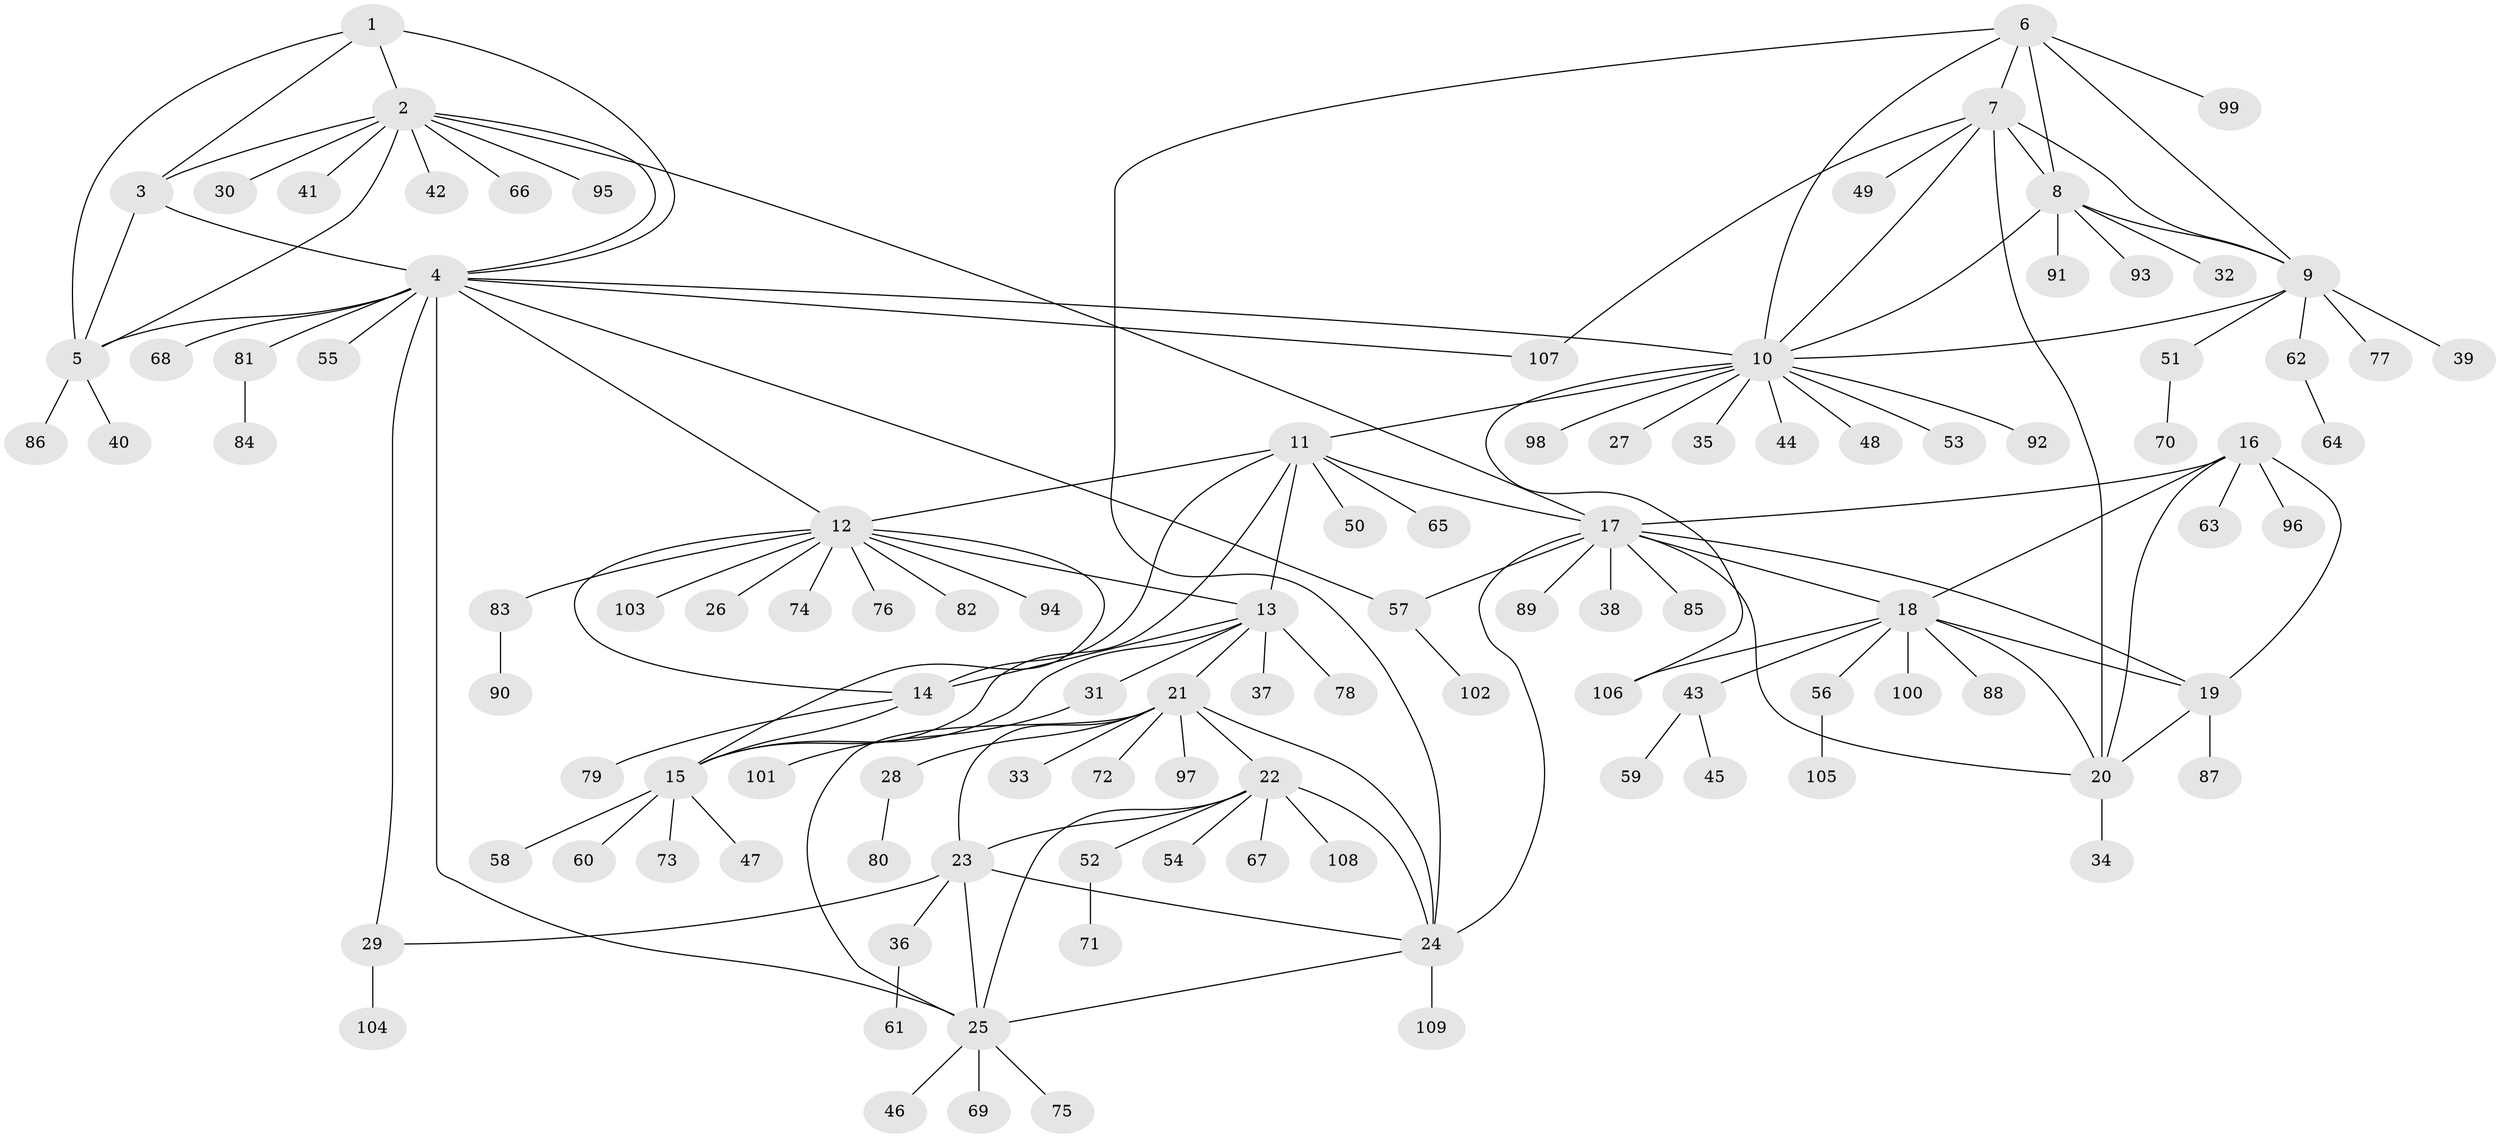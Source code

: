 // coarse degree distribution, {3: 0.04597701149425287, 8: 0.011494252873563218, 5: 0.034482758620689655, 17: 0.011494252873563218, 7: 0.04597701149425287, 6: 0.034482758620689655, 19: 0.011494252873563218, 15: 0.011494252873563218, 4: 0.011494252873563218, 10: 0.011494252873563218, 9: 0.011494252873563218, 1: 0.7241379310344828, 2: 0.034482758620689655}
// Generated by graph-tools (version 1.1) at 2025/52/02/27/25 19:52:20]
// undirected, 109 vertices, 148 edges
graph export_dot {
graph [start="1"]
  node [color=gray90,style=filled];
  1;
  2;
  3;
  4;
  5;
  6;
  7;
  8;
  9;
  10;
  11;
  12;
  13;
  14;
  15;
  16;
  17;
  18;
  19;
  20;
  21;
  22;
  23;
  24;
  25;
  26;
  27;
  28;
  29;
  30;
  31;
  32;
  33;
  34;
  35;
  36;
  37;
  38;
  39;
  40;
  41;
  42;
  43;
  44;
  45;
  46;
  47;
  48;
  49;
  50;
  51;
  52;
  53;
  54;
  55;
  56;
  57;
  58;
  59;
  60;
  61;
  62;
  63;
  64;
  65;
  66;
  67;
  68;
  69;
  70;
  71;
  72;
  73;
  74;
  75;
  76;
  77;
  78;
  79;
  80;
  81;
  82;
  83;
  84;
  85;
  86;
  87;
  88;
  89;
  90;
  91;
  92;
  93;
  94;
  95;
  96;
  97;
  98;
  99;
  100;
  101;
  102;
  103;
  104;
  105;
  106;
  107;
  108;
  109;
  1 -- 2;
  1 -- 3;
  1 -- 4;
  1 -- 5;
  2 -- 3;
  2 -- 4;
  2 -- 5;
  2 -- 17;
  2 -- 30;
  2 -- 41;
  2 -- 42;
  2 -- 66;
  2 -- 95;
  3 -- 4;
  3 -- 5;
  4 -- 5;
  4 -- 10;
  4 -- 12;
  4 -- 25;
  4 -- 29;
  4 -- 55;
  4 -- 57;
  4 -- 68;
  4 -- 81;
  4 -- 107;
  5 -- 40;
  5 -- 86;
  6 -- 7;
  6 -- 8;
  6 -- 9;
  6 -- 10;
  6 -- 24;
  6 -- 99;
  7 -- 8;
  7 -- 9;
  7 -- 10;
  7 -- 20;
  7 -- 49;
  7 -- 107;
  8 -- 9;
  8 -- 10;
  8 -- 32;
  8 -- 91;
  8 -- 93;
  9 -- 10;
  9 -- 39;
  9 -- 51;
  9 -- 62;
  9 -- 77;
  10 -- 11;
  10 -- 27;
  10 -- 35;
  10 -- 44;
  10 -- 48;
  10 -- 53;
  10 -- 92;
  10 -- 98;
  10 -- 106;
  11 -- 12;
  11 -- 13;
  11 -- 14;
  11 -- 15;
  11 -- 17;
  11 -- 50;
  11 -- 65;
  12 -- 13;
  12 -- 14;
  12 -- 15;
  12 -- 26;
  12 -- 74;
  12 -- 76;
  12 -- 82;
  12 -- 83;
  12 -- 94;
  12 -- 103;
  13 -- 14;
  13 -- 15;
  13 -- 21;
  13 -- 31;
  13 -- 37;
  13 -- 78;
  14 -- 15;
  14 -- 79;
  15 -- 47;
  15 -- 58;
  15 -- 60;
  15 -- 73;
  16 -- 17;
  16 -- 18;
  16 -- 19;
  16 -- 20;
  16 -- 63;
  16 -- 96;
  17 -- 18;
  17 -- 19;
  17 -- 20;
  17 -- 24;
  17 -- 38;
  17 -- 57;
  17 -- 85;
  17 -- 89;
  18 -- 19;
  18 -- 20;
  18 -- 43;
  18 -- 56;
  18 -- 88;
  18 -- 100;
  18 -- 106;
  19 -- 20;
  19 -- 87;
  20 -- 34;
  21 -- 22;
  21 -- 23;
  21 -- 24;
  21 -- 25;
  21 -- 28;
  21 -- 33;
  21 -- 72;
  21 -- 97;
  22 -- 23;
  22 -- 24;
  22 -- 25;
  22 -- 52;
  22 -- 54;
  22 -- 67;
  22 -- 108;
  23 -- 24;
  23 -- 25;
  23 -- 29;
  23 -- 36;
  24 -- 25;
  24 -- 109;
  25 -- 46;
  25 -- 69;
  25 -- 75;
  28 -- 80;
  29 -- 104;
  31 -- 101;
  36 -- 61;
  43 -- 45;
  43 -- 59;
  51 -- 70;
  52 -- 71;
  56 -- 105;
  57 -- 102;
  62 -- 64;
  81 -- 84;
  83 -- 90;
}
